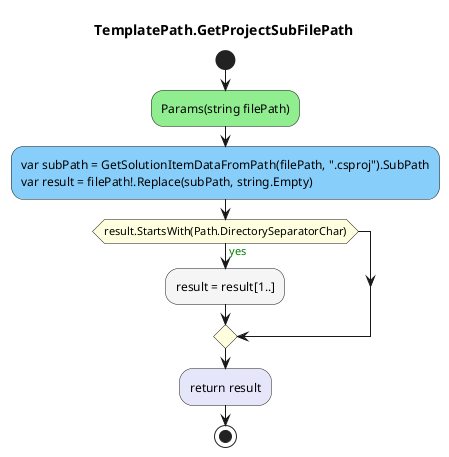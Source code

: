 @startuml TemplatePath.GetProjectSubFilePath
title TemplatePath.GetProjectSubFilePath
start
#LightGreen:Params(string filePath);
#LightSkyBlue:var subPath = GetSolutionItemDataFromPath(filePath, ".csproj").SubPath\nvar result = filePath!.Replace(subPath, string.Empty);
#LightYellow:if (result.StartsWith(Path.DirectorySeparatorChar)) then (<color:green>yes)
        #WhiteSmoke:result = result[1..];
endif
#Lavender:return result;
stop
@enduml
